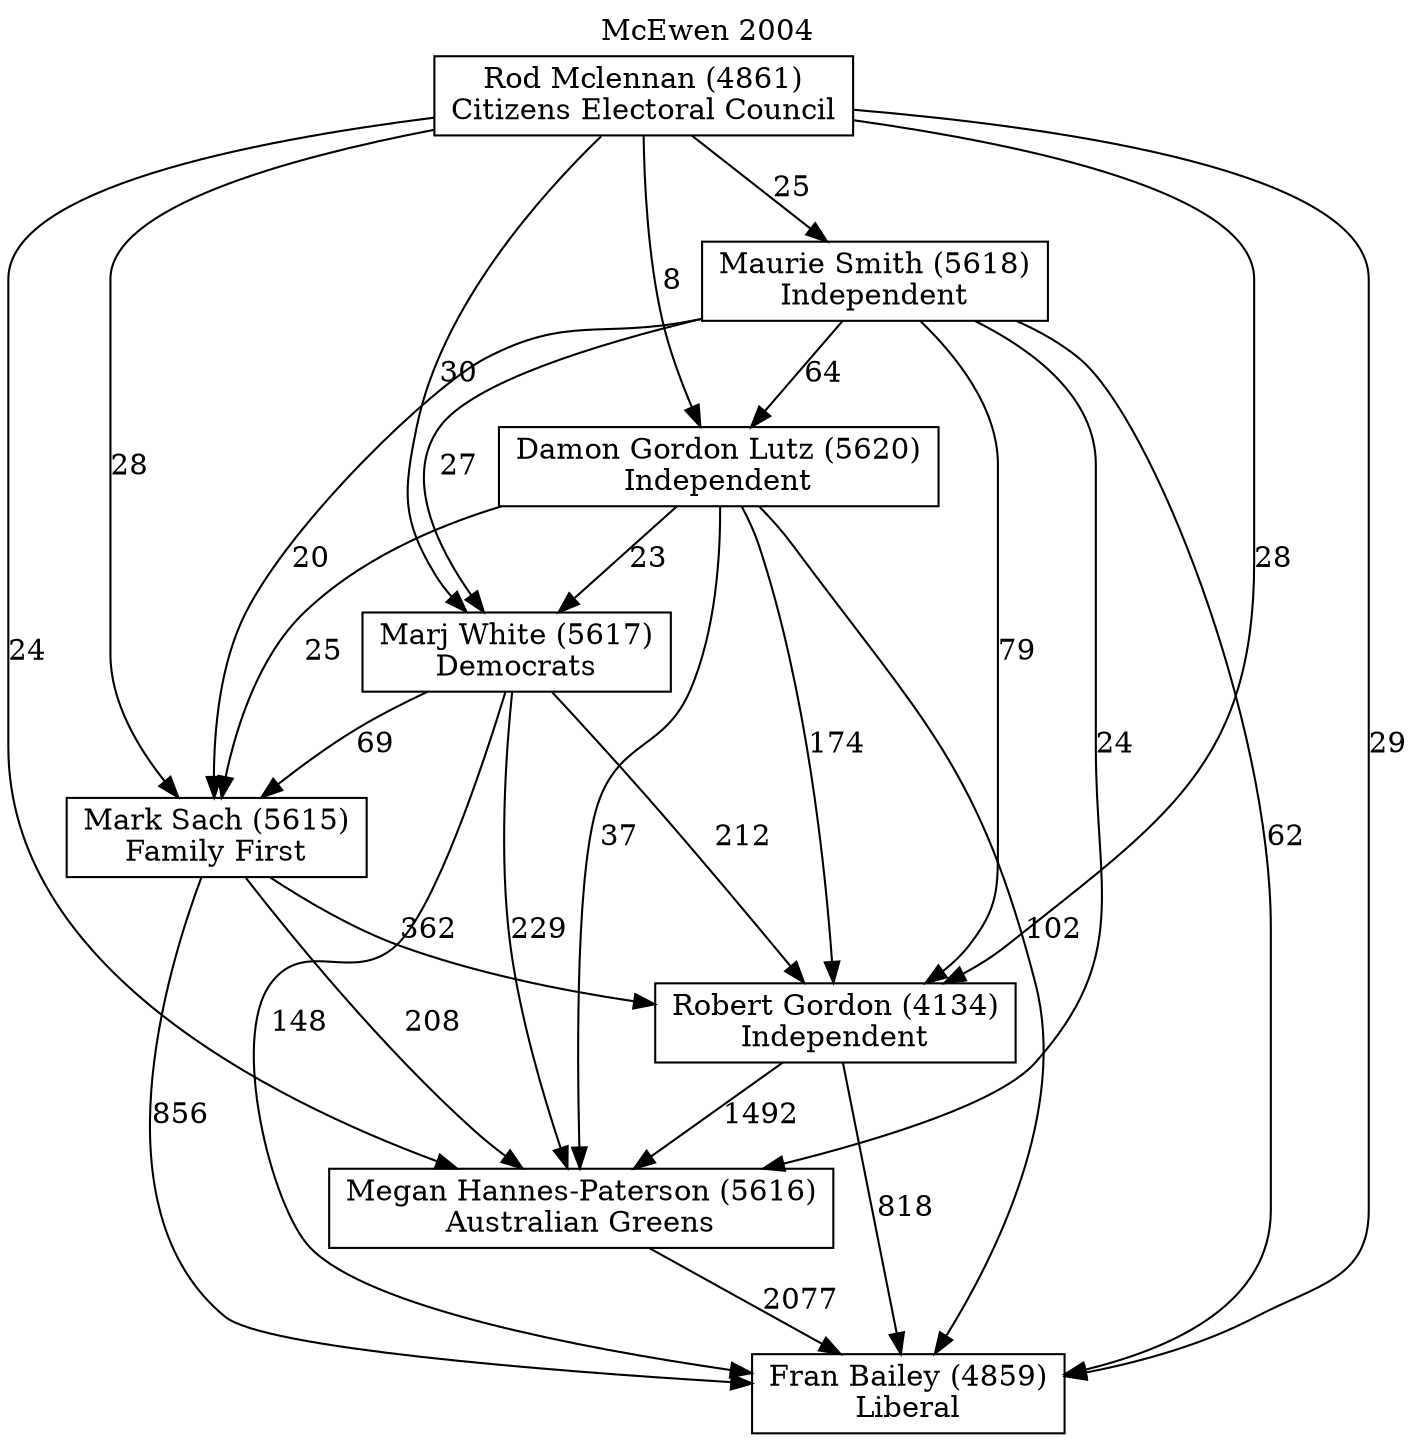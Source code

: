 // House preference flow
digraph "Fran Bailey (4859)_McEwen_2004" {
	graph [label="McEwen 2004" labelloc=t mclimit=10]
	node [shape=box]
	"Fran Bailey (4859)" [label="Fran Bailey (4859)
Liberal"]
	"Megan Hannes-Paterson (5616)" [label="Megan Hannes-Paterson (5616)
Australian Greens"]
	"Robert Gordon (4134)" [label="Robert Gordon (4134)
Independent"]
	"Mark Sach (5615)" [label="Mark Sach (5615)
Family First"]
	"Marj White (5617)" [label="Marj White (5617)
Democrats"]
	"Damon Gordon Lutz (5620)" [label="Damon Gordon Lutz (5620)
Independent"]
	"Maurie Smith (5618)" [label="Maurie Smith (5618)
Independent"]
	"Rod Mclennan (4861)" [label="Rod Mclennan (4861)
Citizens Electoral Council"]
	"Megan Hannes-Paterson (5616)" -> "Fran Bailey (4859)" [label=2077]
	"Robert Gordon (4134)" -> "Megan Hannes-Paterson (5616)" [label=1492]
	"Mark Sach (5615)" -> "Robert Gordon (4134)" [label=362]
	"Marj White (5617)" -> "Mark Sach (5615)" [label=69]
	"Damon Gordon Lutz (5620)" -> "Marj White (5617)" [label=23]
	"Maurie Smith (5618)" -> "Damon Gordon Lutz (5620)" [label=64]
	"Rod Mclennan (4861)" -> "Maurie Smith (5618)" [label=25]
	"Robert Gordon (4134)" -> "Fran Bailey (4859)" [label=818]
	"Mark Sach (5615)" -> "Fran Bailey (4859)" [label=856]
	"Marj White (5617)" -> "Fran Bailey (4859)" [label=148]
	"Damon Gordon Lutz (5620)" -> "Fran Bailey (4859)" [label=102]
	"Maurie Smith (5618)" -> "Fran Bailey (4859)" [label=62]
	"Rod Mclennan (4861)" -> "Fran Bailey (4859)" [label=29]
	"Rod Mclennan (4861)" -> "Damon Gordon Lutz (5620)" [label=8]
	"Maurie Smith (5618)" -> "Marj White (5617)" [label=27]
	"Rod Mclennan (4861)" -> "Marj White (5617)" [label=30]
	"Damon Gordon Lutz (5620)" -> "Mark Sach (5615)" [label=25]
	"Maurie Smith (5618)" -> "Mark Sach (5615)" [label=20]
	"Rod Mclennan (4861)" -> "Mark Sach (5615)" [label=28]
	"Marj White (5617)" -> "Robert Gordon (4134)" [label=212]
	"Damon Gordon Lutz (5620)" -> "Robert Gordon (4134)" [label=174]
	"Maurie Smith (5618)" -> "Robert Gordon (4134)" [label=79]
	"Rod Mclennan (4861)" -> "Robert Gordon (4134)" [label=28]
	"Mark Sach (5615)" -> "Megan Hannes-Paterson (5616)" [label=208]
	"Marj White (5617)" -> "Megan Hannes-Paterson (5616)" [label=229]
	"Damon Gordon Lutz (5620)" -> "Megan Hannes-Paterson (5616)" [label=37]
	"Maurie Smith (5618)" -> "Megan Hannes-Paterson (5616)" [label=24]
	"Rod Mclennan (4861)" -> "Megan Hannes-Paterson (5616)" [label=24]
}
